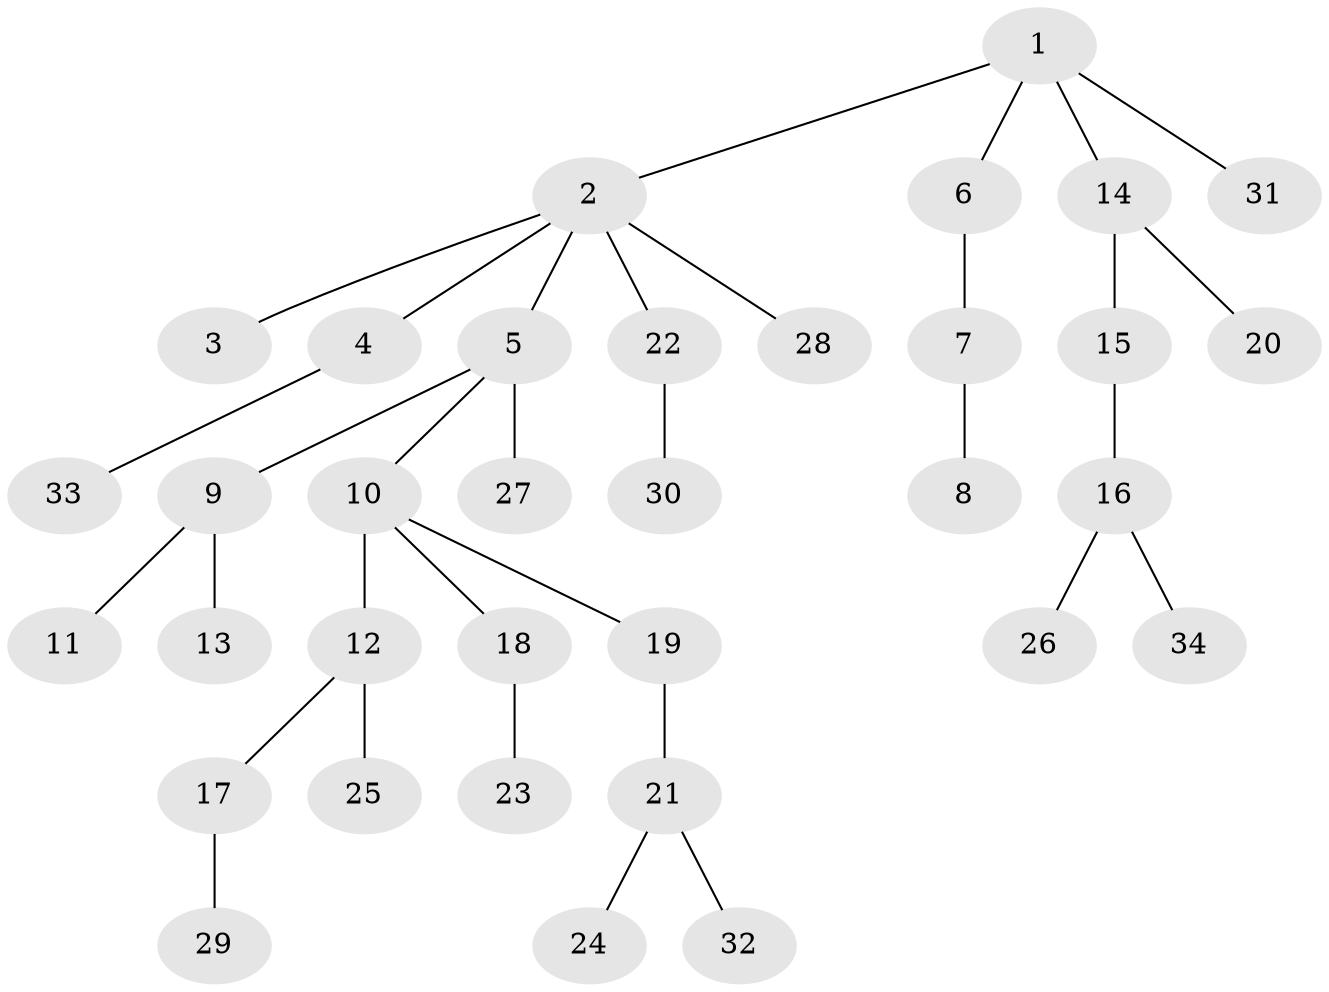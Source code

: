 // original degree distribution, {6: 0.02702702702702703, 8: 0.018018018018018018, 2: 0.22522522522522523, 4: 0.0990990990990991, 3: 0.0990990990990991, 1: 0.5315315315315315}
// Generated by graph-tools (version 1.1) at 2025/52/03/04/25 22:52:01]
// undirected, 34 vertices, 33 edges
graph export_dot {
  node [color=gray90,style=filled];
  1;
  2;
  3;
  4;
  5;
  6;
  7;
  8;
  9;
  10;
  11;
  12;
  13;
  14;
  15;
  16;
  17;
  18;
  19;
  20;
  21;
  22;
  23;
  24;
  25;
  26;
  27;
  28;
  29;
  30;
  31;
  32;
  33;
  34;
  1 -- 2 [weight=1.0];
  1 -- 6 [weight=1.0];
  1 -- 14 [weight=1.0];
  1 -- 31 [weight=1.0];
  2 -- 3 [weight=1.0];
  2 -- 4 [weight=1.0];
  2 -- 5 [weight=1.0];
  2 -- 22 [weight=1.0];
  2 -- 28 [weight=1.0];
  4 -- 33 [weight=1.0];
  5 -- 9 [weight=1.0];
  5 -- 10 [weight=1.0];
  5 -- 27 [weight=3.0];
  6 -- 7 [weight=1.0];
  7 -- 8 [weight=2.0];
  9 -- 11 [weight=1.0];
  9 -- 13 [weight=1.0];
  10 -- 12 [weight=1.0];
  10 -- 18 [weight=1.0];
  10 -- 19 [weight=1.0];
  12 -- 17 [weight=1.0];
  12 -- 25 [weight=1.0];
  14 -- 15 [weight=1.0];
  14 -- 20 [weight=1.0];
  15 -- 16 [weight=2.0];
  16 -- 26 [weight=1.0];
  16 -- 34 [weight=1.0];
  17 -- 29 [weight=1.0];
  18 -- 23 [weight=1.0];
  19 -- 21 [weight=1.0];
  21 -- 24 [weight=1.0];
  21 -- 32 [weight=1.0];
  22 -- 30 [weight=1.0];
}
